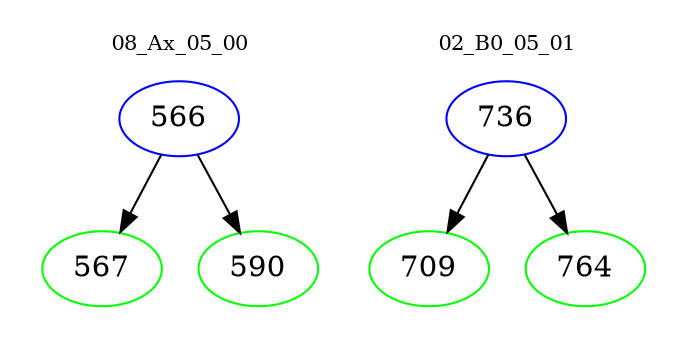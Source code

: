 digraph{
subgraph cluster_0 {
color = white
label = "08_Ax_05_00";
fontsize=10;
T0_566 [label="566", color="blue"]
T0_566 -> T0_567 [color="black"]
T0_567 [label="567", color="green"]
T0_566 -> T0_590 [color="black"]
T0_590 [label="590", color="green"]
}
subgraph cluster_1 {
color = white
label = "02_B0_05_01";
fontsize=10;
T1_736 [label="736", color="blue"]
T1_736 -> T1_709 [color="black"]
T1_709 [label="709", color="green"]
T1_736 -> T1_764 [color="black"]
T1_764 [label="764", color="green"]
}
}

